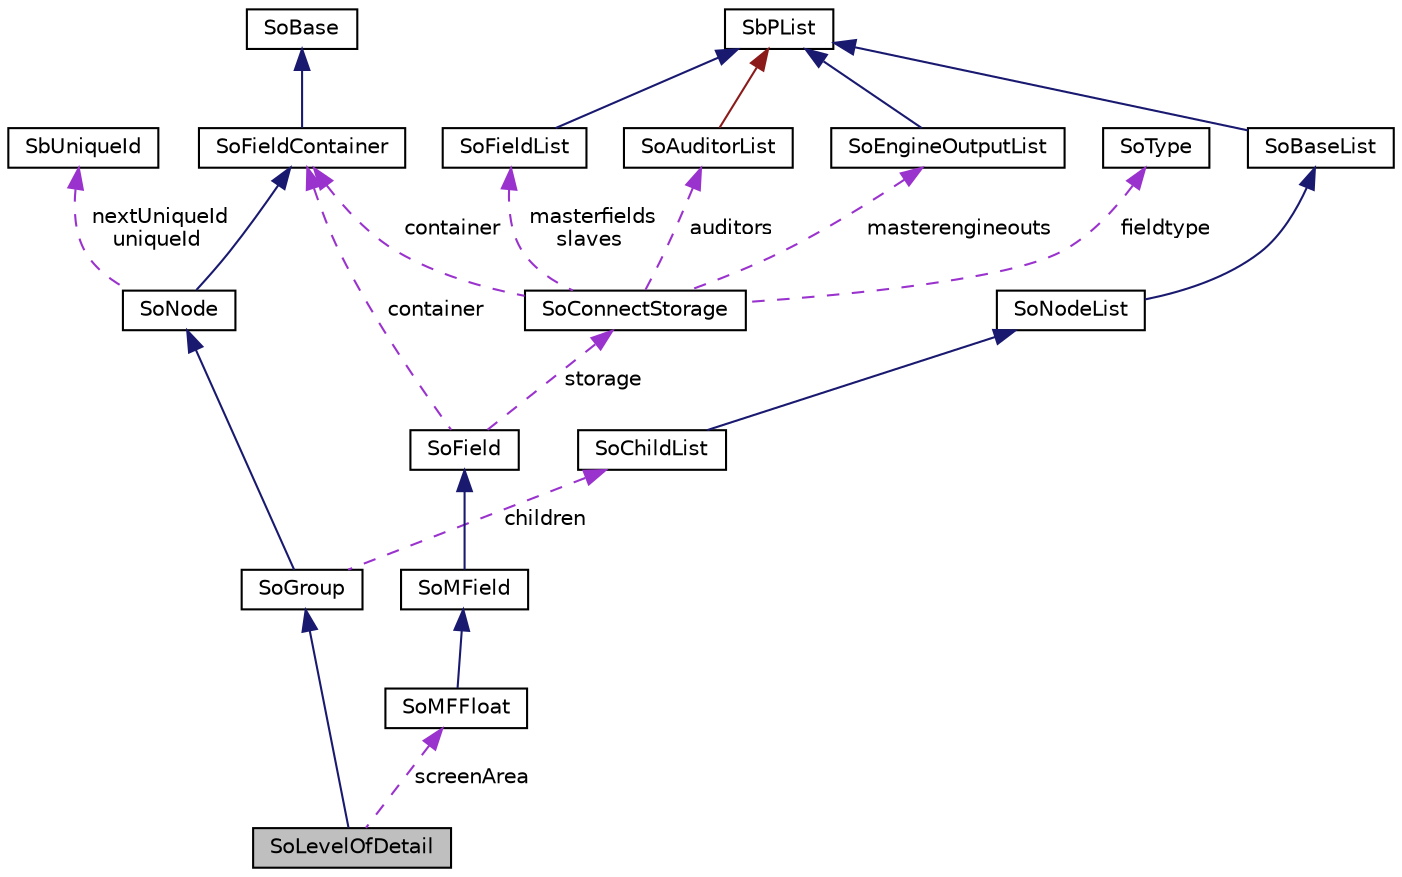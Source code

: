 digraph "SoLevelOfDetail"
{
 // LATEX_PDF_SIZE
  edge [fontname="Helvetica",fontsize="10",labelfontname="Helvetica",labelfontsize="10"];
  node [fontname="Helvetica",fontsize="10",shape=record];
  Node1 [label="SoLevelOfDetail",height=0.2,width=0.4,color="black", fillcolor="grey75", style="filled", fontcolor="black",tooltip="The SoLevelOfDetail class is used to choose a child based on projected size."];
  Node2 -> Node1 [dir="back",color="midnightblue",fontsize="10",style="solid",fontname="Helvetica"];
  Node2 [label="SoGroup",height=0.2,width=0.4,color="black", fillcolor="white", style="filled",URL="$classSoGroup.html",tooltip="The SoGroup class is a node which managed other node instances."];
  Node3 -> Node2 [dir="back",color="midnightblue",fontsize="10",style="solid",fontname="Helvetica"];
  Node3 [label="SoNode",height=0.2,width=0.4,color="black", fillcolor="white", style="filled",URL="$classSoNode.html",tooltip="The SoNode class is the base class for nodes used in scene graphs."];
  Node4 -> Node3 [dir="back",color="midnightblue",fontsize="10",style="solid",fontname="Helvetica"];
  Node4 [label="SoFieldContainer",height=0.2,width=0.4,color="black", fillcolor="white", style="filled",URL="$classSoFieldContainer.html",tooltip="The SoFieldContainer class is a base class for all classes that contain fields."];
  Node5 -> Node4 [dir="back",color="midnightblue",fontsize="10",style="solid",fontname="Helvetica"];
  Node5 [label="SoBase",height=0.2,width=0.4,color="black", fillcolor="white", style="filled",URL="$classSoBase.html",tooltip="The SoBase class is the top-level superclass for a number of class-hierarchies."];
  Node6 -> Node3 [dir="back",color="darkorchid3",fontsize="10",style="dashed",label=" nextUniqueId\nuniqueId" ,fontname="Helvetica"];
  Node6 [label="SbUniqueId",height=0.2,width=0.4,color="black", fillcolor="white", style="filled",URL="$classSbUniqueId.html",tooltip="SbUniqueId is an integer type for node identifiers."];
  Node7 -> Node2 [dir="back",color="darkorchid3",fontsize="10",style="dashed",label=" children" ,fontname="Helvetica"];
  Node7 [label="SoChildList",height=0.2,width=0.4,color="black", fillcolor="white", style="filled",URL="$classSoChildList.html",tooltip="The SoChildList class is a container for node children."];
  Node8 -> Node7 [dir="back",color="midnightblue",fontsize="10",style="solid",fontname="Helvetica"];
  Node8 [label="SoNodeList",height=0.2,width=0.4,color="black", fillcolor="white", style="filled",URL="$classSoNodeList.html",tooltip="The SoNodeList class is a container for pointers to SoNode objects."];
  Node9 -> Node8 [dir="back",color="midnightblue",fontsize="10",style="solid",fontname="Helvetica"];
  Node9 [label="SoBaseList",height=0.2,width=0.4,color="black", fillcolor="white", style="filled",URL="$classSoBaseList.html",tooltip="The SoBaseList class is a container for pointers to SoBase derived objects."];
  Node10 -> Node9 [dir="back",color="midnightblue",fontsize="10",style="solid",fontname="Helvetica"];
  Node10 [label="SbPList",height=0.2,width=0.4,color="black", fillcolor="white", style="filled",URL="$classSbPList.html",tooltip="The SbPList class is a container class for void pointers."];
  Node11 -> Node1 [dir="back",color="darkorchid3",fontsize="10",style="dashed",label=" screenArea" ,fontname="Helvetica"];
  Node11 [label="SoMFFloat",height=0.2,width=0.4,color="black", fillcolor="white", style="filled",URL="$classSoMFFloat.html",tooltip="The SoMFFloat class is a container for floating point values."];
  Node12 -> Node11 [dir="back",color="midnightblue",fontsize="10",style="solid",fontname="Helvetica"];
  Node12 [label="SoMField",height=0.2,width=0.4,color="black", fillcolor="white", style="filled",URL="$classSoMField.html",tooltip="The SoMField class is the base class for fields which can contain multiple values."];
  Node13 -> Node12 [dir="back",color="midnightblue",fontsize="10",style="solid",fontname="Helvetica"];
  Node13 [label="SoField",height=0.2,width=0.4,color="black", fillcolor="white", style="filled",URL="$classSoField.html",tooltip="The SoField class is the top-level abstract base class for fields."];
  Node4 -> Node13 [dir="back",color="darkorchid3",fontsize="10",style="dashed",label=" container" ,fontname="Helvetica"];
  Node14 -> Node13 [dir="back",color="darkorchid3",fontsize="10",style="dashed",label=" storage" ,fontname="Helvetica"];
  Node14 [label="SoConnectStorage",height=0.2,width=0.4,color="black", fillcolor="white", style="filled",URL="$classSoConnectStorage.html",tooltip=" "];
  Node15 -> Node14 [dir="back",color="darkorchid3",fontsize="10",style="dashed",label=" masterfields\nslaves" ,fontname="Helvetica"];
  Node15 [label="SoFieldList",height=0.2,width=0.4,color="black", fillcolor="white", style="filled",URL="$classSoFieldList.html",tooltip="The SoFieldList class is a container for pointers to SoField objects."];
  Node10 -> Node15 [dir="back",color="midnightblue",fontsize="10",style="solid",fontname="Helvetica"];
  Node16 -> Node14 [dir="back",color="darkorchid3",fontsize="10",style="dashed",label=" auditors" ,fontname="Helvetica"];
  Node16 [label="SoAuditorList",height=0.2,width=0.4,color="black", fillcolor="white", style="filled",URL="$classSoAuditorList.html",tooltip="The SoAuditorList class is used to keep track of auditors for certain object classes."];
  Node10 -> Node16 [dir="back",color="firebrick4",fontsize="10",style="solid",fontname="Helvetica"];
  Node4 -> Node14 [dir="back",color="darkorchid3",fontsize="10",style="dashed",label=" container" ,fontname="Helvetica"];
  Node17 -> Node14 [dir="back",color="darkorchid3",fontsize="10",style="dashed",label=" fieldtype" ,fontname="Helvetica"];
  Node17 [label="SoType",height=0.2,width=0.4,color="black", fillcolor="white", style="filled",URL="$classSoType.html",tooltip="The SoType class is the basis for the runtime type system in Coin."];
  Node18 -> Node14 [dir="back",color="darkorchid3",fontsize="10",style="dashed",label=" masterengineouts" ,fontname="Helvetica"];
  Node18 [label="SoEngineOutputList",height=0.2,width=0.4,color="black", fillcolor="white", style="filled",URL="$classSoEngineOutputList.html",tooltip="The SoEngineOutputList class is a container for SoEngineOutput objects."];
  Node10 -> Node18 [dir="back",color="midnightblue",fontsize="10",style="solid",fontname="Helvetica"];
}
